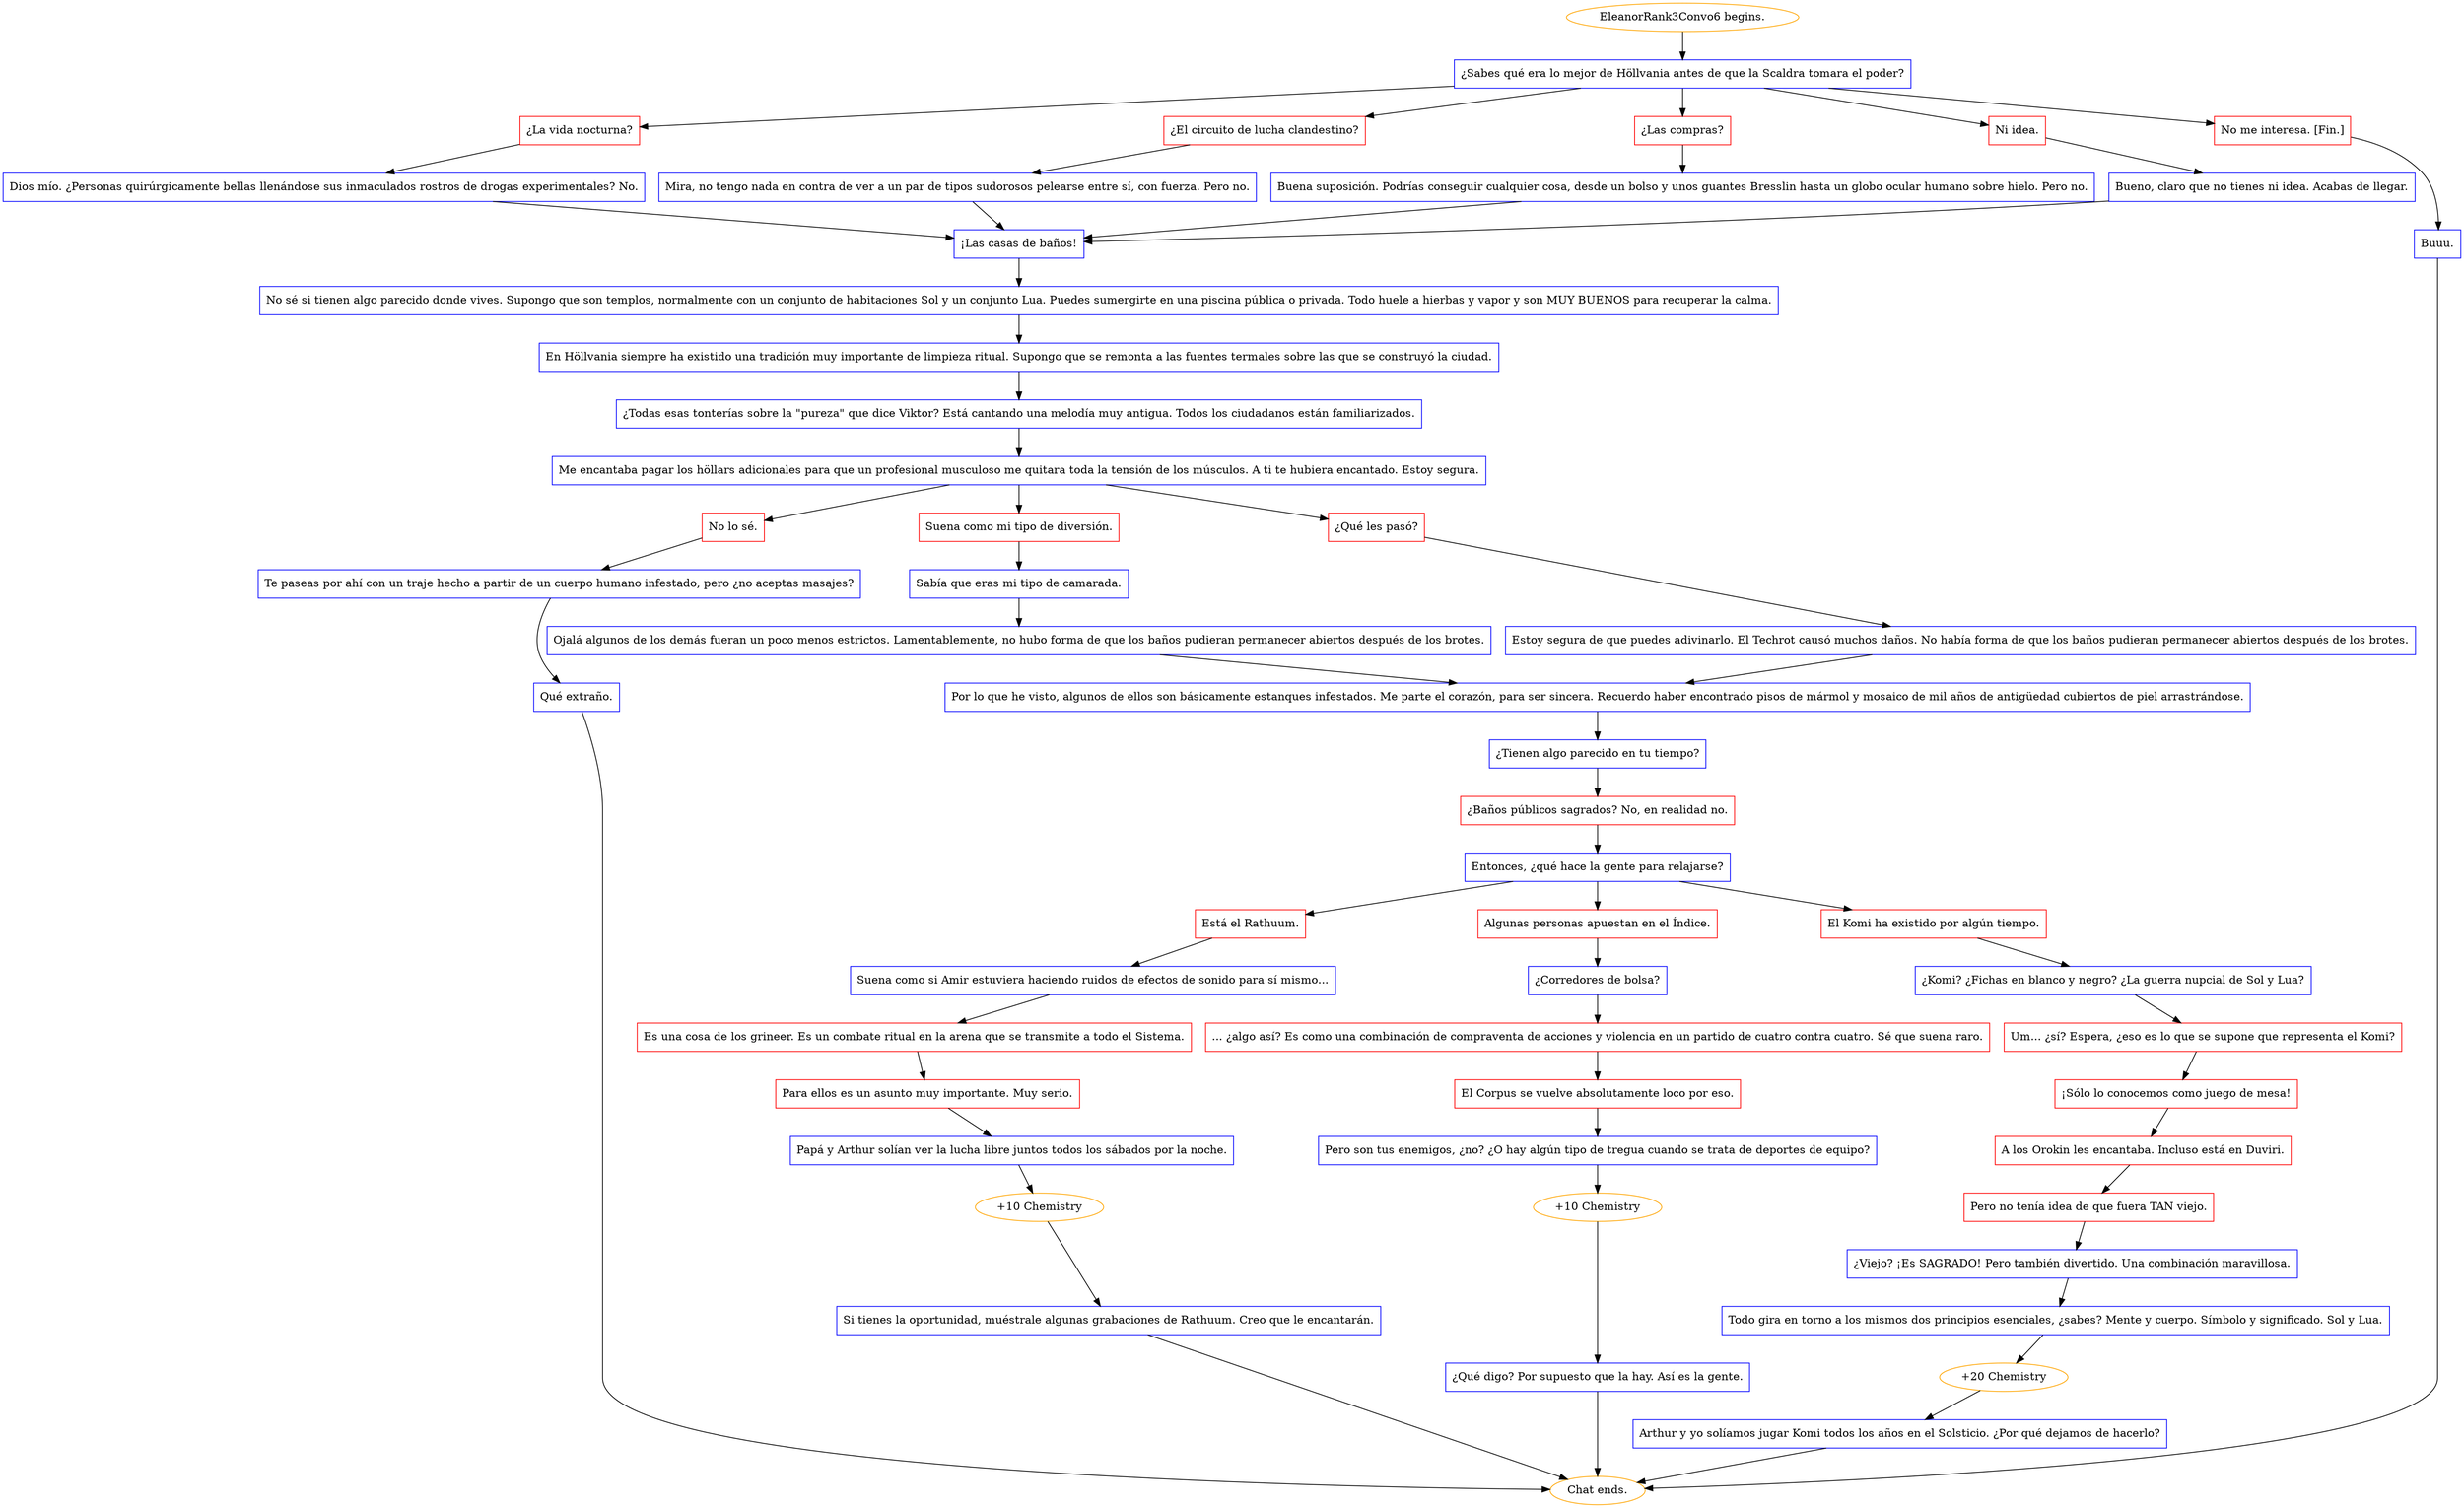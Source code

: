 digraph {
	"EleanorRank3Convo6 begins." [color=orange];
		"EleanorRank3Convo6 begins." -> j1188890220;
	j1188890220 [label="¿Sabes qué era lo mejor de Höllvania antes de que la Scaldra tomara el poder?",shape=box,color=blue];
		j1188890220 -> j496870235;
		j1188890220 -> j1795410813;
		j1188890220 -> j1893232398;
		j1188890220 -> j3188484422;
		j1188890220 -> j2558849433;
	j496870235 [label="¿La vida nocturna?",shape=box,color=red];
		j496870235 -> j1787214969;
	j1795410813 [label="¿El circuito de lucha clandestino?",shape=box,color=red];
		j1795410813 -> j2618971297;
	j1893232398 [label="¿Las compras?",shape=box,color=red];
		j1893232398 -> j2547110546;
	j3188484422 [label="Ni idea.",shape=box,color=red];
		j3188484422 -> j1190896454;
	j2558849433 [label="No me interesa. [Fin.]",shape=box,color=red];
		j2558849433 -> j90890061;
	j1787214969 [label="Dios mío. ¿Personas quirúrgicamente bellas llenándose sus inmaculados rostros de drogas experimentales? No.",shape=box,color=blue];
		j1787214969 -> j750541717;
	j2618971297 [label="Mira, no tengo nada en contra de ver a un par de tipos sudorosos pelearse entre sí, con fuerza. Pero no.",shape=box,color=blue];
		j2618971297 -> j750541717;
	j2547110546 [label="Buena suposición. Podrías conseguir cualquier cosa, desde un bolso y unos guantes Bresslin hasta un globo ocular humano sobre hielo. Pero no.",shape=box,color=blue];
		j2547110546 -> j750541717;
	j1190896454 [label="Bueno, claro que no tienes ni idea. Acabas de llegar.",shape=box,color=blue];
		j1190896454 -> j750541717;
	j90890061 [label="Buuu.",shape=box,color=blue];
		j90890061 -> "Chat ends.";
	j750541717 [label="¡Las casas de baños!",shape=box,color=blue];
		j750541717 -> j2292957206;
	"Chat ends." [color=orange];
	j2292957206 [label="No sé si tienen algo parecido donde vives. Supongo que son templos, normalmente con un conjunto de habitaciones Sol y un conjunto Lua. Puedes sumergirte en una piscina pública o privada. Todo huele a hierbas y vapor y son MUY BUENOS para recuperar la calma.",shape=box,color=blue];
		j2292957206 -> j2049516613;
	j2049516613 [label="En Höllvania siempre ha existido una tradición muy importante de limpieza ritual. Supongo que se remonta a las fuentes termales sobre las que se construyó la ciudad.",shape=box,color=blue];
		j2049516613 -> j2160753997;
	j2160753997 [label="¿Todas esas tonterías sobre la \"pureza\" que dice Viktor? Está cantando una melodía muy antigua. Todos los ciudadanos están familiarizados.",shape=box,color=blue];
		j2160753997 -> j2585750559;
	j2585750559 [label="Me encantaba pagar los höllars adicionales para que un profesional musculoso me quitara toda la tensión de los músculos. A ti te hubiera encantado. Estoy segura.",shape=box,color=blue];
		j2585750559 -> j3338543038;
		j2585750559 -> j1089656806;
		j2585750559 -> j775704794;
	j3338543038 [label="No lo sé.",shape=box,color=red];
		j3338543038 -> j1163827799;
	j1089656806 [label="Suena como mi tipo de diversión.",shape=box,color=red];
		j1089656806 -> j2527237226;
	j775704794 [label="¿Qué les pasó?",shape=box,color=red];
		j775704794 -> j3043338838;
	j1163827799 [label="Te paseas por ahí con un traje hecho a partir de un cuerpo humano infestado, pero ¿no aceptas masajes?",shape=box,color=blue];
		j1163827799 -> j1289460928;
	j2527237226 [label="Sabía que eras mi tipo de camarada.",shape=box,color=blue];
		j2527237226 -> j3053733162;
	j3043338838 [label="Estoy segura de que puedes adivinarlo. El Techrot causó muchos daños. No había forma de que los baños pudieran permanecer abiertos después de los brotes.",shape=box,color=blue];
		j3043338838 -> j2088009748;
	j1289460928 [label="Qué extraño.",shape=box,color=blue];
		j1289460928 -> "Chat ends.";
	j3053733162 [label="Ojalá algunos de los demás fueran un poco menos estrictos. Lamentablemente, no hubo forma de que los baños pudieran permanecer abiertos después de los brotes.",shape=box,color=blue];
		j3053733162 -> j2088009748;
	j2088009748 [label="Por lo que he visto, algunos de ellos son básicamente estanques infestados. Me parte el corazón, para ser sincera. Recuerdo haber encontrado pisos de mármol y mosaico de mil años de antigüedad cubiertos de piel arrastrándose.",shape=box,color=blue];
		j2088009748 -> j2749505279;
	j2749505279 [label="¿Tienen algo parecido en tu tiempo?",shape=box,color=blue];
		j2749505279 -> j481445656;
	j481445656 [label="¿Baños públicos sagrados? No, en realidad no.",shape=box,color=red];
		j481445656 -> j1380161765;
	j1380161765 [label="Entonces, ¿qué hace la gente para relajarse?",shape=box,color=blue];
		j1380161765 -> j3981436438;
		j1380161765 -> j1642179989;
		j1380161765 -> j1132600967;
	j3981436438 [label="Está el Rathuum.",shape=box,color=red];
		j3981436438 -> j2322774391;
	j1642179989 [label="Algunas personas apuestan en el Índice.",shape=box,color=red];
		j1642179989 -> j3435297974;
	j1132600967 [label="El Komi ha existido por algún tiempo.",shape=box,color=red];
		j1132600967 -> j1567236308;
	j2322774391 [label="Suena como si Amir estuviera haciendo ruidos de efectos de sonido para sí mismo...",shape=box,color=blue];
		j2322774391 -> j2821855045;
	j3435297974 [label="¿Corredores de bolsa?",shape=box,color=blue];
		j3435297974 -> j1621095251;
	j1567236308 [label="¿Komi? ¿Fichas en blanco y negro? ¿La guerra nupcial de Sol y Lua?",shape=box,color=blue];
		j1567236308 -> j125192801;
	j2821855045 [label="Es una cosa de los grineer. Es un combate ritual en la arena que se transmite a todo el Sistema.",shape=box,color=red];
		j2821855045 -> j2825290324;
	j1621095251 [label="... ¿algo así? Es como una combinación de compraventa de acciones y violencia en un partido de cuatro contra cuatro. Sé que suena raro.",shape=box,color=red];
		j1621095251 -> j685590003;
	j125192801 [label="Um... ¿sí? Espera, ¿eso es lo que se supone que representa el Komi?",shape=box,color=red];
		j125192801 -> j477084668;
	j2825290324 [label="Para ellos es un asunto muy importante. Muy serio.",shape=box,color=red];
		j2825290324 -> j1434807261;
	j685590003 [label="El Corpus se vuelve absolutamente loco por eso.",shape=box,color=red];
		j685590003 -> j752820649;
	j477084668 [label="¡Sólo lo conocemos como juego de mesa!",shape=box,color=red];
		j477084668 -> j76570387;
	j1434807261 [label="Papá y Arthur solían ver la lucha libre juntos todos los sábados por la noche.",shape=box,color=blue];
		j1434807261 -> j1114861822;
	j752820649 [label="Pero son tus enemigos, ¿no? ¿O hay algún tipo de tregua cuando se trata de deportes de equipo?",shape=box,color=blue];
		j752820649 -> j3185193461;
	j76570387 [label="A los Orokin les encantaba. Incluso está en Duviri.",shape=box,color=red];
		j76570387 -> j1808457756;
	j1114861822 [label="+10 Chemistry",color=orange];
		j1114861822 -> j233919425;
	j3185193461 [label="+10 Chemistry",color=orange];
		j3185193461 -> j320304289;
	j1808457756 [label="Pero no tenía idea de que fuera TAN viejo.",shape=box,color=red];
		j1808457756 -> j2868081771;
	j233919425 [label="Si tienes la oportunidad, muéstrale algunas grabaciones de Rathuum. Creo que le encantarán.",shape=box,color=blue];
		j233919425 -> "Chat ends.";
	j320304289 [label="¿Qué digo? Por supuesto que la hay. Así es la gente.",shape=box,color=blue];
		j320304289 -> "Chat ends.";
	j2868081771 [label="¿Viejo? ¡Es SAGRADO! Pero también divertido. Una combinación maravillosa.",shape=box,color=blue];
		j2868081771 -> j668674394;
	j668674394 [label="Todo gira en torno a los mismos dos principios esenciales, ¿sabes? Mente y cuerpo. Símbolo y significado. Sol y Lua.",shape=box,color=blue];
		j668674394 -> j1054530203;
	j1054530203 [label="+20 Chemistry",color=orange];
		j1054530203 -> j92882938;
	j92882938 [label="Arthur y yo solíamos jugar Komi todos los años en el Solsticio. ¿Por qué dejamos de hacerlo?",shape=box,color=blue];
		j92882938 -> "Chat ends.";
}